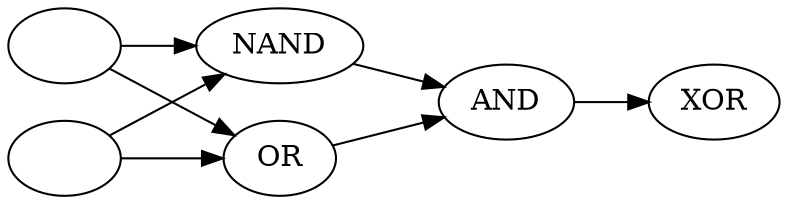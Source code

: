 // Two-Layer XOR Perceptron
digraph {
	graph [rankdir=LR]
	a [label=" "]
	b [label=" "]
	c [label=NAND]
	d [label=OR]
	f [label=AND]
	g [label=XOR]
	a -> c
	a -> d
	b -> c
	b -> d
	c -> f
	d -> f
	f -> g
}
